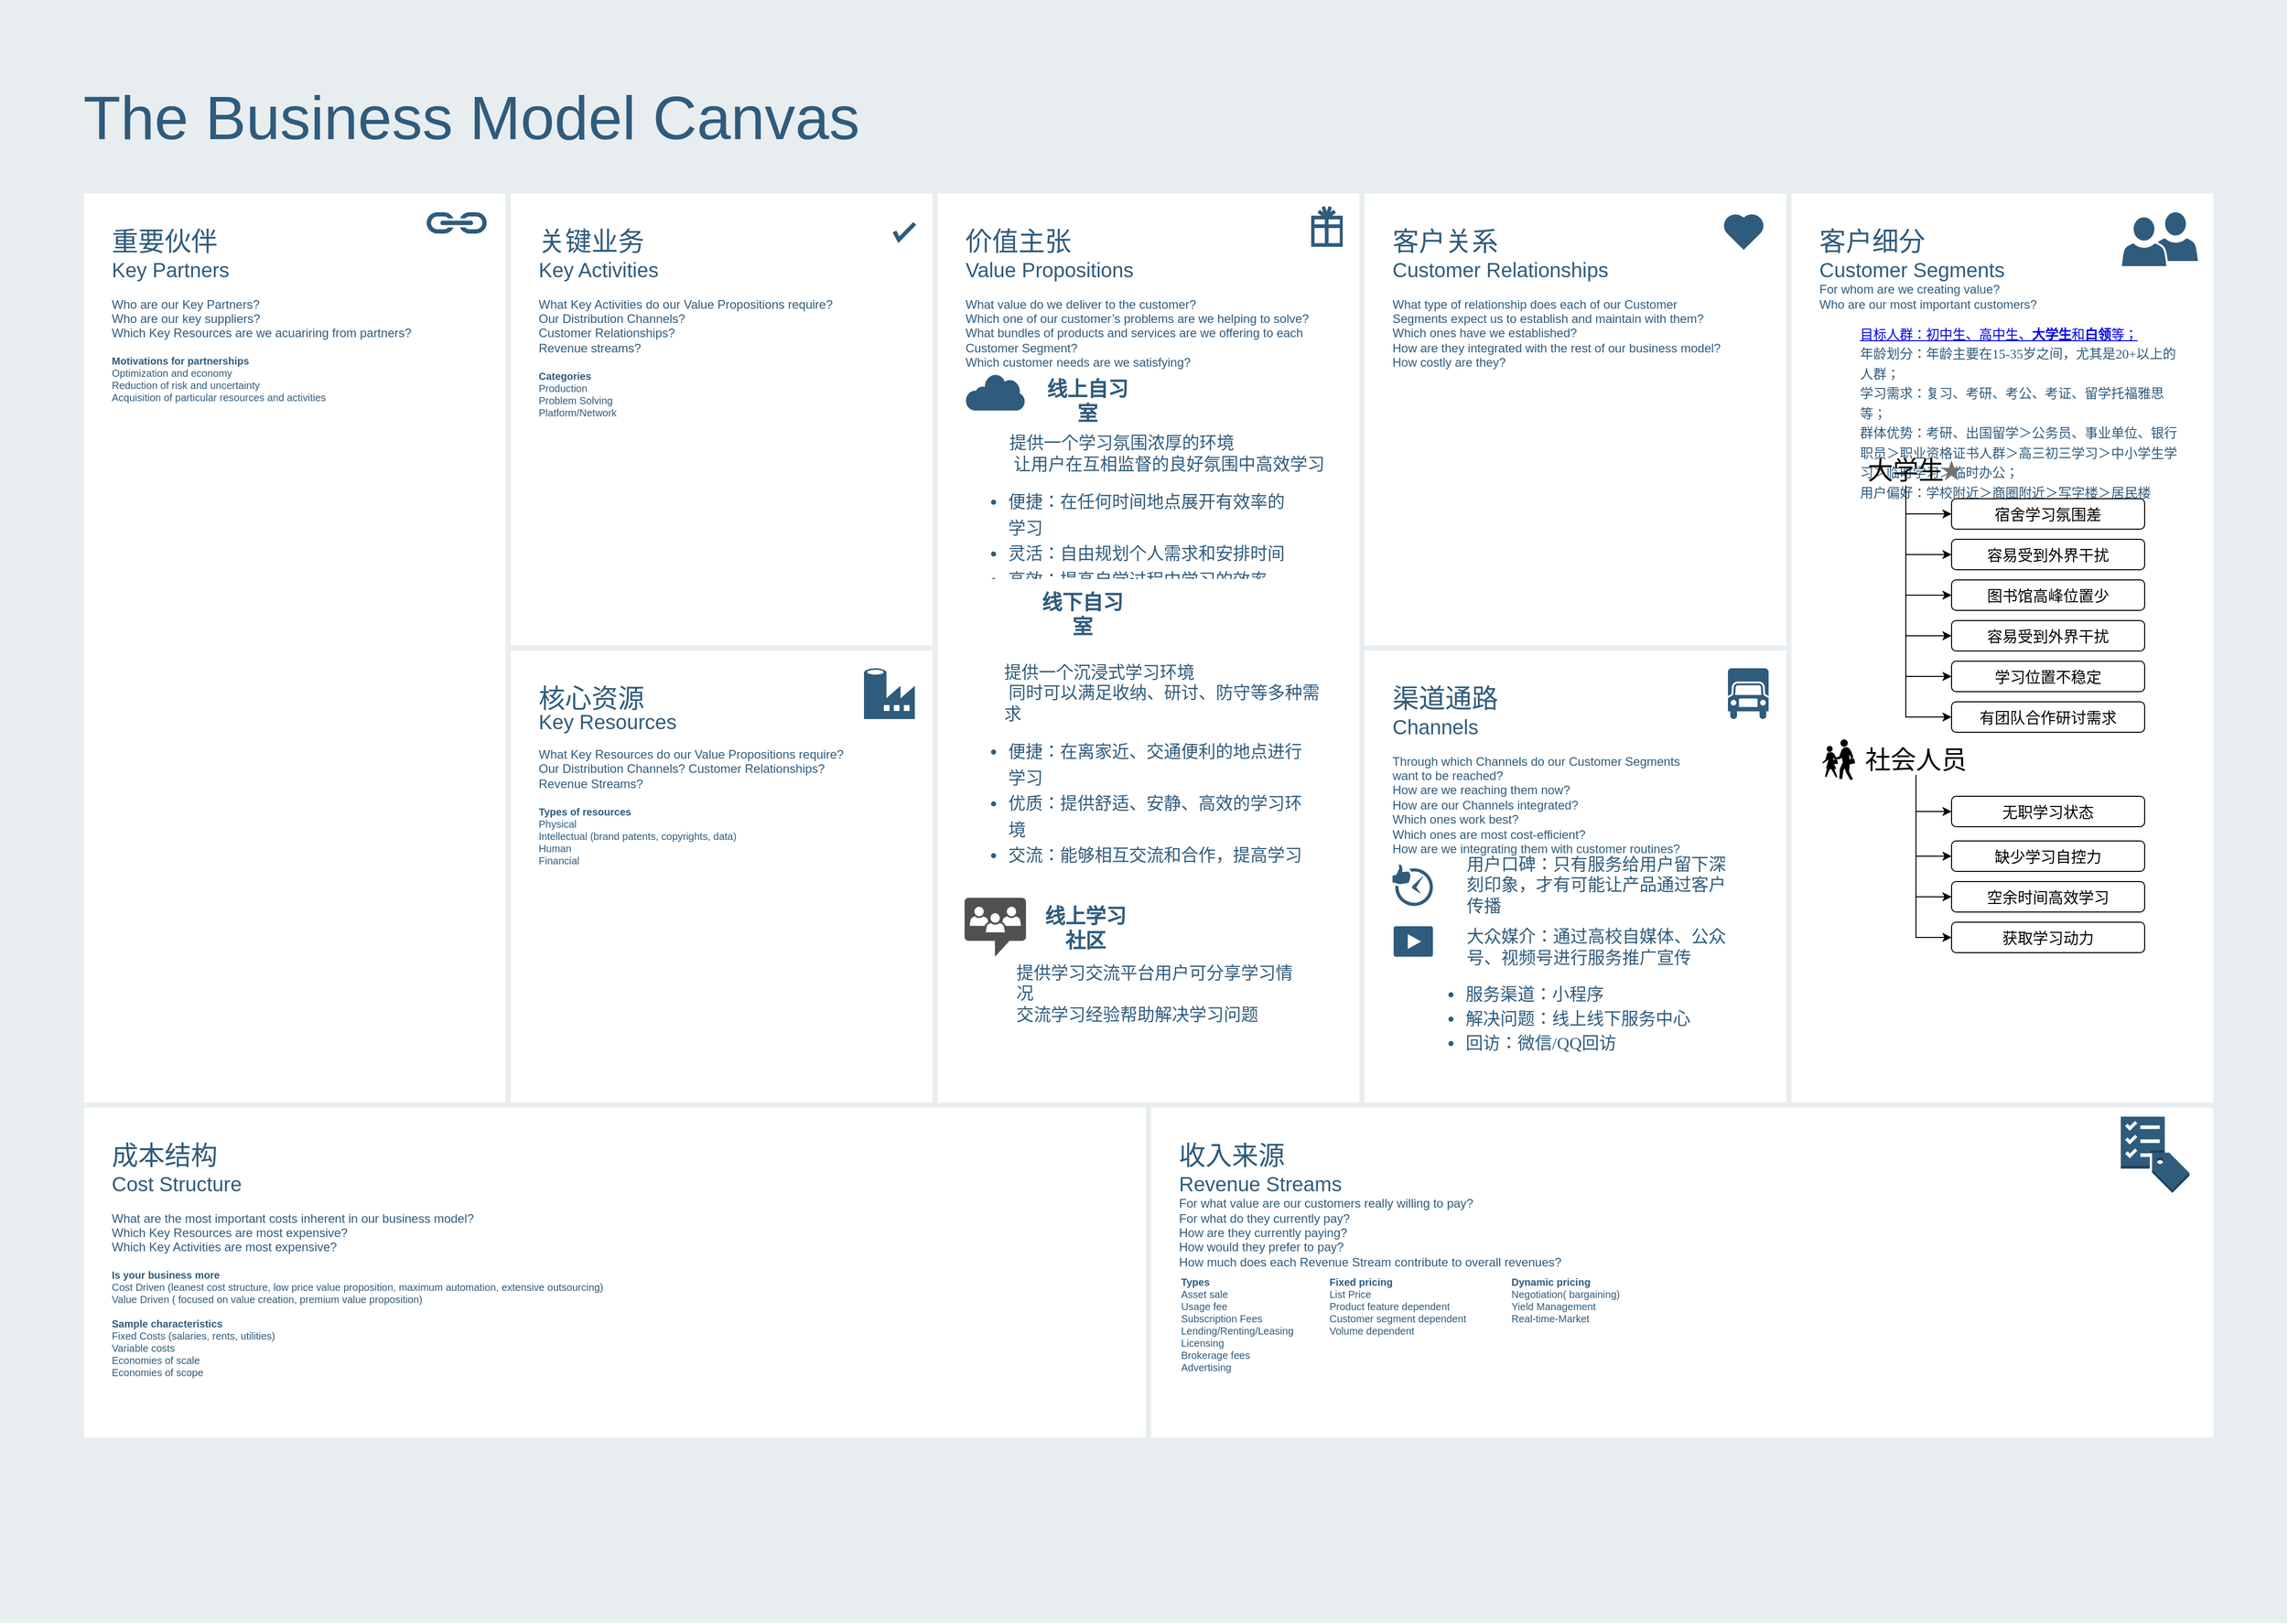 <mxfile version="20.8.5" type="github">
  <diagram id="07fea595-8f29-1299-0266-81d95cde20df" name="Page-1">
    <mxGraphModel dx="3864" dy="968" grid="1" gridSize="10" guides="1" tooltips="1" connect="1" arrows="1" fold="1" page="1" pageScale="1" pageWidth="1169" pageHeight="827" background="none" math="0" shadow="0">
      <root>
        <mxCell id="0" />
        <mxCell id="1" parent="0" />
        <mxCell id="698" value="" style="rounded=0;whiteSpace=wrap;html=1;shadow=0;labelBackgroundColor=none;strokeColor=none;strokeWidth=3;fillColor=#e8edf0;fontSize=60;fontColor=#2F5B7C;align=left;" parent="1" vertex="1">
          <mxGeometry x="-2290" y="32" width="2250" height="1598" as="geometry" />
        </mxCell>
        <mxCell id="699" value="&lt;div style=&quot;font-size: 26px&quot;&gt;&lt;font style=&quot;font-size: 26px&quot;&gt;客户关系&lt;/font&gt;&lt;/div&gt;&lt;div style=&quot;&quot;&gt;&lt;font style=&quot;font-size: 20px;&quot;&gt;Customer Relationships&lt;/font&gt;&lt;/div&gt;&lt;div&gt;&lt;br&gt;&lt;/div&gt;&lt;div&gt;What type of relationship does each of our Customer&lt;/div&gt;&lt;div&gt;Segments expect us to establish and maintain with them?&lt;/div&gt;&lt;div&gt;Which ones have we established?&lt;/div&gt;&lt;div&gt;How are they integrated with the rest of our business model?&lt;/div&gt;&lt;div&gt;How costly are they?&lt;/div&gt;&lt;div&gt;&lt;br&gt;&lt;/div&gt;" style="rounded=0;whiteSpace=wrap;html=1;shadow=0;labelBackgroundColor=none;strokeColor=#e8edf0;strokeWidth=5;fillColor=#ffffff;fontSize=12;fontColor=#2F5B7C;align=left;verticalAlign=top;spacing=30;" parent="1" vertex="1">
          <mxGeometry x="-950" y="220" width="420" height="450" as="geometry" />
        </mxCell>
        <mxCell id="700" value="&lt;font&gt;&lt;font style=&quot;&quot;&gt;&lt;span style=&quot;font-size: 26px;&quot;&gt;重要伙伴&lt;/span&gt;&lt;br&gt;&lt;font style=&quot;font-size: 20px;&quot;&gt;Key Partners&lt;/font&gt;&lt;/font&gt;&lt;br&gt;&lt;/font&gt;&lt;font style=&quot;font-size: 12px&quot;&gt;&lt;br style=&quot;font-size: 12px&quot;&gt;&lt;font style=&quot;font-size: 12px&quot;&gt;Who are our Key Partners?&lt;br style=&quot;font-size: 12px&quot;&gt;Who are our key suppliers?&lt;br style=&quot;font-size: 12px&quot;&gt;Which Key Resources are we acuariring from partners?&lt;br style=&quot;font-size: 12px&quot;&gt;&lt;/font&gt;&lt;br style=&quot;font-size: 12px&quot;&gt;&lt;/font&gt;&lt;div style=&quot;font-size: 10px&quot;&gt;&lt;font style=&quot;font-size: 10px&quot;&gt;&lt;b&gt;Motivations for partnerships&lt;/b&gt;&lt;/font&gt;&lt;/div&gt;&lt;div style=&quot;font-size: 10px&quot;&gt;&lt;font style=&quot;font-size: 10px&quot;&gt;Optimization and economy&lt;/font&gt;&lt;/div&gt;&lt;div style=&quot;font-size: 10px&quot;&gt;&lt;font style=&quot;font-size: 10px&quot;&gt;Reduction of risk and uncertainty&lt;/font&gt;&lt;/div&gt;&lt;div style=&quot;font-size: 10px&quot;&gt;&lt;font style=&quot;font-size: 10px&quot;&gt;Acquisition of particular resources and activities&lt;/font&gt;&lt;/div&gt;&lt;div style=&quot;font-size: 12px&quot;&gt;&lt;br style=&quot;font-size: 12px&quot;&gt;&lt;/div&gt;" style="rounded=0;whiteSpace=wrap;html=1;shadow=0;labelBackgroundColor=none;strokeColor=#e8edf0;strokeWidth=5;fillColor=#ffffff;fontSize=12;fontColor=#2F5B7C;align=left;verticalAlign=top;spacing=30;" parent="1" vertex="1">
          <mxGeometry x="-2210" y="220" width="420" height="900" as="geometry" />
        </mxCell>
        <mxCell id="701" value="&lt;font&gt;&lt;font style=&quot;&quot;&gt;&lt;span style=&quot;font-size: 26px;&quot;&gt;关键业务&lt;/span&gt;&lt;br&gt;&lt;font style=&quot;font-size: 20px;&quot;&gt;Key Activities&lt;/font&gt;&lt;/font&gt;&lt;br style=&quot;font-size: 12px&quot;&gt;&lt;/font&gt;&lt;font&gt;&lt;br style=&quot;font-size: 12px&quot;&gt;&lt;div&gt;What Key Activities do our Value Propositions require?&lt;/div&gt;&lt;div&gt;Our Distribution Channels?&lt;/div&gt;&lt;div&gt;Customer Relationships?&lt;/div&gt;&lt;div&gt;Revenue streams?&lt;/div&gt;&lt;div&gt;&lt;br&gt;&lt;/div&gt;&lt;/font&gt;&lt;div style=&quot;font-size: 10px&quot;&gt;&lt;div&gt;&lt;b&gt;Categories&lt;/b&gt;&lt;/div&gt;&lt;div&gt;Production&lt;/div&gt;&lt;div&gt;Problem Solving&lt;/div&gt;&lt;div&gt;Platform/Network&lt;/div&gt;&lt;/div&gt;&lt;div&gt;&lt;br&gt;&lt;/div&gt;" style="rounded=0;whiteSpace=wrap;html=1;shadow=0;labelBackgroundColor=none;strokeColor=#e8edf0;strokeWidth=5;fillColor=#ffffff;fontSize=12;fontColor=#2F5B7C;align=left;verticalAlign=top;spacing=30;" parent="1" vertex="1">
          <mxGeometry x="-1790" y="220" width="420" height="450" as="geometry" />
        </mxCell>
        <mxCell id="702" value="&lt;div&gt;&lt;font style=&quot;font-size: 26px&quot;&gt;核心资源&lt;/font&gt;&lt;/div&gt;&lt;div style=&quot;line-height: 120%;&quot;&gt;&lt;font style=&quot;font-size: 20px;&quot;&gt;Key Resources&lt;/font&gt;&lt;/div&gt;&lt;div&gt;&lt;br&gt;&lt;/div&gt;&lt;div&gt;What Key Resources do our Value Propositions require?&lt;/div&gt;&lt;div&gt;Our Distribution Channels? Customer Relationships?&lt;/div&gt;&lt;div&gt;Revenue Streams?&lt;/div&gt;&lt;div&gt;&lt;br&gt;&lt;/div&gt;&lt;div style=&quot;font-size: 10px&quot;&gt;&lt;font style=&quot;font-size: 10px&quot;&gt;&lt;b&gt;Types of resources&lt;/b&gt;&lt;/font&gt;&lt;/div&gt;&lt;div style=&quot;font-size: 10px&quot;&gt;&lt;font style=&quot;font-size: 10px&quot;&gt;Physical&lt;/font&gt;&lt;/div&gt;&lt;div style=&quot;font-size: 10px&quot;&gt;&lt;font style=&quot;font-size: 10px&quot;&gt;Intellectual (brand patents, copyrights, data)&lt;/font&gt;&lt;/div&gt;&lt;div style=&quot;font-size: 10px&quot;&gt;&lt;font style=&quot;font-size: 10px&quot;&gt;Human&lt;/font&gt;&lt;/div&gt;&lt;div style=&quot;font-size: 10px&quot;&gt;&lt;font style=&quot;font-size: 10px&quot;&gt;Financial&lt;/font&gt;&lt;/div&gt;" style="rounded=0;whiteSpace=wrap;html=1;shadow=0;labelBackgroundColor=none;strokeColor=#e8edf0;strokeWidth=5;fillColor=#ffffff;fontSize=12;fontColor=#2F5B7C;align=left;verticalAlign=top;spacing=30;" parent="1" vertex="1">
          <mxGeometry x="-1790" y="670" width="420" height="450" as="geometry" />
        </mxCell>
        <mxCell id="703" value="&lt;div style=&quot;font-size: 26px&quot;&gt;&lt;font style=&quot;font-size: 26px&quot;&gt;价值主张&lt;/font&gt;&lt;/div&gt;&lt;div style=&quot;&quot;&gt;&lt;font style=&quot;font-size: 20px;&quot;&gt;Value Propositions&lt;/font&gt;&lt;/div&gt;&lt;div&gt;&lt;br&gt;&lt;/div&gt;&lt;div&gt;What value do we deliver to the customer?&lt;/div&gt;&lt;div&gt;Which one of our customer’s problems are we helping to solve?&lt;/div&gt;&lt;div&gt;What bundles of products and services are we offering to each Customer Segment?&lt;/div&gt;&lt;div&gt;Which customer needs are we satisfying?&lt;/div&gt;&lt;div&gt;&lt;br&gt;&lt;/div&gt;&lt;div style=&quot;font-size: 10px&quot;&gt;&lt;br&gt;&lt;/div&gt;" style="rounded=0;whiteSpace=wrap;html=1;shadow=0;labelBackgroundColor=none;strokeColor=#e8edf0;strokeWidth=5;fillColor=#ffffff;fontSize=12;fontColor=#2F5B7C;align=left;verticalAlign=top;spacing=30;" parent="1" vertex="1">
          <mxGeometry x="-1370" y="220" width="420" height="900" as="geometry" />
        </mxCell>
        <mxCell id="704" value="&lt;div&gt;&lt;font style=&quot;font-size: 26px;&quot;&gt;客户细分&lt;/font&gt;&lt;/div&gt;&lt;div&gt;&lt;font style=&quot;font-size: 20px;&quot;&gt;Customer Segments&lt;/font&gt;&lt;/div&gt;&lt;div&gt;For whom are we creating value?&lt;/div&gt;&lt;div&gt;Who are our most important customers?&lt;/div&gt;&lt;div&gt;&lt;p style=&quot;font-size: 13px; line-height: 140%;&quot; class=&quot;MsoNormal&quot;&gt;&lt;/p&gt;&lt;/div&gt;&lt;blockquote style=&quot;margin: 0px 0px 0px 40px; border: none; padding: 0px; font-size: 13px; line-height: 150%;&quot;&gt;&lt;div style=&quot;line-height: 150%;&quot;&gt;&lt;div style=&quot;line-height: 150%;&quot;&gt;&lt;a style=&quot;font-family: 得意黑;&quot; name=&quot;_Hlk124935824&quot;&gt;目标人群：初中生、高中生、&lt;b&gt;大学生&lt;/b&gt;和&lt;b&gt;白领&lt;/b&gt;等；&lt;/a&gt;&lt;/div&gt;&lt;/div&gt;&lt;div style=&quot;line-height: 150%;&quot;&gt;&lt;font style=&quot;font-size: 13px;&quot; face=&quot;得意黑&quot;&gt;&lt;div style=&quot;line-height: 150%;&quot;&gt;&lt;span style=&quot;background: white;&quot;&gt;年龄划分：年龄主要在&lt;/span&gt;&lt;span style=&quot;background: white;&quot; lang=&quot;EN-US&quot;&gt;15-35&lt;/span&gt;&lt;span style=&quot;background: white;&quot;&gt;岁之间，尤其是&lt;/span&gt;&lt;span style=&quot;background: white;&quot; lang=&quot;EN-US&quot;&gt;20+&lt;/span&gt;&lt;span style=&quot;background: white;&quot;&gt;以上的人群；&lt;/span&gt;&lt;/div&gt;&lt;/font&gt;&lt;/div&gt;&lt;div style=&quot;line-height: 150%;&quot;&gt;&lt;font style=&quot;font-size: 13px;&quot; face=&quot;得意黑&quot;&gt;&lt;span style=&quot;background: white;&quot;&gt;&lt;div style=&quot;line-height: 150%;&quot;&gt;学习需求：复习、考研、考公、考证、留学托福雅思等；&lt;/div&gt;&lt;/span&gt;&lt;/font&gt;&lt;/div&gt;&lt;div style=&quot;line-height: 150%;&quot;&gt;&lt;font style=&quot;font-size: 13px;&quot; face=&quot;得意黑&quot;&gt;&lt;span style=&quot;background: white;&quot;&gt;&lt;div style=&quot;line-height: 150%;&quot;&gt;群体优势：考研、出国留学＞公务员、事业单位、银行职员＞职业资格证书人群＞高三初三学习＞中小学生学习＞临时学习＞临时办公；&lt;/div&gt;&lt;/span&gt;&lt;/font&gt;&lt;/div&gt;&lt;div style=&quot;line-height: 150%;&quot;&gt;&lt;font style=&quot;font-size: 13px;&quot; face=&quot;得意黑&quot;&gt;&lt;span style=&quot;background: white;&quot;&gt;&lt;div style=&quot;line-height: 150%;&quot;&gt;用户偏好：学校附近＞商圈附近＞写字楼＞居民楼&lt;/div&gt;&lt;/span&gt;&lt;/font&gt;&lt;/div&gt;&lt;/blockquote&gt;&lt;div&gt;&lt;span lang=&quot;EN-US&quot;&gt;&lt;/span&gt;&lt;p&gt;&lt;/p&gt;&lt;/div&gt;" style="rounded=0;whiteSpace=wrap;html=1;shadow=0;labelBackgroundColor=none;strokeColor=#e8edf0;strokeWidth=5;fillColor=#ffffff;fontSize=12;fontColor=#2F5B7C;align=left;verticalAlign=top;spacing=30;" parent="1" vertex="1">
          <mxGeometry x="-530" y="220" width="420" height="900" as="geometry" />
        </mxCell>
        <mxCell id="705" value="&lt;div&gt;&lt;font style=&quot;font-size: 26px&quot;&gt;渠道通路&lt;/font&gt;&lt;/div&gt;&lt;div&gt;&lt;font style=&quot;font-size: 20px;&quot;&gt;Channels&lt;/font&gt;&lt;/div&gt;&lt;div&gt;&lt;br&gt;&lt;/div&gt;&lt;div&gt;Through which Channels do our Customer Segments&lt;/div&gt;&lt;div&gt;want to be reached?&lt;/div&gt;&lt;div&gt;How are we reaching them now?&lt;/div&gt;&lt;div&gt;How are our Channels integrated?&lt;/div&gt;&lt;div&gt;Which ones work best?&lt;/div&gt;&lt;div&gt;Which ones are most cost-efficient?&lt;/div&gt;&lt;div&gt;How are we integrating them with customer routines?&lt;/div&gt;&lt;div&gt;&lt;br&gt;&lt;/div&gt;&lt;div style=&quot;font-size: 10px&quot;&gt;&lt;br&gt;&lt;/div&gt;&lt;div style=&quot;font-size: 10px&quot;&gt;&lt;br&gt;&lt;/div&gt;" style="rounded=0;whiteSpace=wrap;html=1;shadow=0;labelBackgroundColor=none;strokeColor=#e8edf0;strokeWidth=5;fillColor=#ffffff;fontSize=12;fontColor=#2F5B7C;align=left;verticalAlign=top;spacing=30;" parent="1" vertex="1">
          <mxGeometry x="-950" y="670" width="420" height="450" as="geometry" />
        </mxCell>
        <mxCell id="706" value="&lt;div style=&quot;font-size: 26px&quot;&gt;&lt;font style=&quot;font-size: 26px&quot;&gt;成本结构&lt;/font&gt;&lt;/div&gt;&lt;div style=&quot;&quot;&gt;&lt;font style=&quot;font-size: 20px;&quot;&gt;Cost Structure&lt;/font&gt;&lt;/div&gt;&lt;div&gt;&lt;br&gt;&lt;/div&gt;&lt;div&gt;What are the most important costs inherent in our business model?&lt;/div&gt;&lt;div&gt;Which Key Resources are most expensive?&lt;/div&gt;&lt;div&gt;Which Key Activities are most expensive?&lt;/div&gt;&lt;div&gt;&lt;br&gt;&lt;/div&gt;&lt;div style=&quot;font-size: 10px&quot;&gt;&lt;font style=&quot;font-size: 10px&quot;&gt;&lt;b&gt;Is your business more&lt;/b&gt;&lt;/font&gt;&lt;/div&gt;&lt;div style=&quot;font-size: 10px&quot;&gt;&lt;font style=&quot;font-size: 10px&quot;&gt;Cost Driven (leanest cost structure, low price value proposition, maximum automation, extensive outsourcing)&lt;/font&gt;&lt;/div&gt;&lt;div style=&quot;font-size: 10px&quot;&gt;&lt;font style=&quot;font-size: 10px&quot;&gt;Value Driven ( focused on value creation, premium value proposition)&lt;/font&gt;&lt;/div&gt;&lt;div style=&quot;font-size: 10px&quot;&gt;&lt;font style=&quot;font-size: 10px&quot;&gt;&lt;br&gt;&lt;/font&gt;&lt;/div&gt;&lt;div style=&quot;font-size: 10px&quot;&gt;&lt;font style=&quot;font-size: 10px&quot;&gt;&lt;b&gt;Sample characteristics&lt;/b&gt;&lt;/font&gt;&lt;/div&gt;&lt;div style=&quot;font-size: 10px&quot;&gt;&lt;font style=&quot;font-size: 10px&quot;&gt;Fixed Costs (salaries, rents, utilities)&lt;/font&gt;&lt;/div&gt;&lt;div style=&quot;font-size: 10px&quot;&gt;&lt;font style=&quot;font-size: 10px&quot;&gt;Variable costs&lt;/font&gt;&lt;/div&gt;&lt;div style=&quot;font-size: 10px&quot;&gt;&lt;font style=&quot;font-size: 10px&quot;&gt;Economies of scale&lt;/font&gt;&lt;/div&gt;&lt;div style=&quot;font-size: 10px&quot;&gt;&lt;font style=&quot;font-size: 10px&quot;&gt;Economies of scope&lt;/font&gt;&lt;/div&gt;" style="rounded=0;whiteSpace=wrap;html=1;shadow=0;labelBackgroundColor=none;strokeColor=#e8edf0;strokeWidth=5;fillColor=#ffffff;fontSize=12;fontColor=#2F5B7C;align=left;verticalAlign=top;spacing=30;" parent="1" vertex="1">
          <mxGeometry x="-2210" y="1120" width="1050" height="330" as="geometry" />
        </mxCell>
        <mxCell id="707" value="&lt;div style=&quot;font-size: 26px&quot;&gt;&lt;font style=&quot;font-size: 26px&quot;&gt;收入来源&lt;/font&gt;&lt;/div&gt;&lt;div style=&quot;&quot;&gt;&lt;font style=&quot;font-size: 20px;&quot;&gt;Revenue Streams&lt;/font&gt;&lt;/div&gt;&lt;div&gt;For what value are our customers really willing to pay?&lt;/div&gt;&lt;div&gt;For what do they currently pay?&lt;/div&gt;&lt;div&gt;How are they currently paying?&lt;/div&gt;&lt;div&gt;How would they prefer to pay?&lt;/div&gt;&lt;div&gt;How much does each Revenue Stream contribute to overall revenues?&lt;/div&gt;" style="rounded=0;whiteSpace=wrap;html=1;shadow=0;labelBackgroundColor=none;strokeColor=#e8edf0;strokeWidth=5;fillColor=#ffffff;fontSize=12;fontColor=#2F5B7C;align=left;verticalAlign=top;spacing=30;" parent="1" vertex="1">
          <mxGeometry x="-1160" y="1120" width="1050" height="330" as="geometry" />
        </mxCell>
        <mxCell id="708" value="The Business Model Canvas&lt;br&gt;" style="text;html=1;resizable=0;points=[];autosize=1;align=left;verticalAlign=top;spacingTop=-4;fontSize=60;fontColor=#2F5B7C;" parent="1" vertex="1">
          <mxGeometry x="-2210" y="110" width="780" height="70" as="geometry" />
        </mxCell>
        <mxCell id="709" value="" style="html=1;verticalLabelPosition=bottom;labelBackgroundColor=#ffffff;verticalAlign=top;shadow=0;dashed=0;strokeWidth=4;shape=mxgraph.ios7.misc.check;strokeColor=#2F5B7C;fillColor=#ffffff;gradientColor=none;fontSize=12;fontColor=#2F5B7C;align=left;" parent="1" vertex="1">
          <mxGeometry x="-1410" y="252" width="20" height="16" as="geometry" />
        </mxCell>
        <mxCell id="710" value="" style="shape=mxgraph.signs.travel.present;html=1;fillColor=#2F5B7C;strokeColor=none;verticalLabelPosition=bottom;verticalAlign=top;align=center;shadow=0;labelBackgroundColor=none;fontSize=12;fontColor=#2F5B7C;" parent="1" vertex="1">
          <mxGeometry x="-1000" y="235" width="31" height="40" as="geometry" />
        </mxCell>
        <mxCell id="711" value="" style="html=1;verticalLabelPosition=bottom;labelBackgroundColor=#ffffff;verticalAlign=top;strokeWidth=3;strokeColor=none;fillColor=#2F5B7C;shadow=0;dashed=0;shape=mxgraph.ios7.icons.heart;fontSize=12;fontColor=#2F5B7C;align=left;" parent="1" vertex="1">
          <mxGeometry x="-595.0" y="242" width="41" height="36" as="geometry" />
        </mxCell>
        <mxCell id="712" value="&lt;div style=&quot;font-size: 10px&quot;&gt;&lt;b&gt;Dynamic pricing&lt;/b&gt;&lt;/div&gt;&lt;div style=&quot;font-size: 10px&quot;&gt;Negotiation( bargaining)&lt;/div&gt;&lt;div style=&quot;font-size: 10px&quot;&gt;Yield Management&lt;/div&gt;&lt;div style=&quot;font-size: 10px&quot;&gt;Real-time-Market&lt;/div&gt;" style="text;html=1;resizable=0;points=[];autosize=1;align=left;verticalAlign=top;spacingTop=-4;fontSize=10;fontColor=#2F5B7C;" parent="1" vertex="1">
          <mxGeometry x="-805.5" y="1286" width="120" height="50" as="geometry" />
        </mxCell>
        <mxCell id="713" value="&lt;div style=&quot;font-size: 10px&quot;&gt;&lt;b&gt;Fixed pricing&lt;/b&gt;&lt;/div&gt;&lt;div style=&quot;font-size: 10px&quot;&gt;List Price&lt;/div&gt;&lt;div style=&quot;font-size: 10px&quot;&gt;Product feature dependent&lt;/div&gt;&lt;div style=&quot;font-size: 10px&quot;&gt;Customer segment dependent&lt;/div&gt;&lt;div style=&quot;font-size: 10px&quot;&gt;Volume dependent&lt;/div&gt;" style="text;html=1;resizable=0;points=[];autosize=1;align=left;verticalAlign=top;spacingTop=-4;fontSize=10;fontColor=#2F5B7C;" parent="1" vertex="1">
          <mxGeometry x="-984.5" y="1286" width="150" height="60" as="geometry" />
        </mxCell>
        <mxCell id="714" value="&lt;div style=&quot;font-size: 10px&quot;&gt;&lt;b&gt;Types&lt;/b&gt;&lt;/div&gt;&lt;div style=&quot;font-size: 10px&quot;&gt;Asset sale&lt;/div&gt;&lt;div style=&quot;font-size: 10px&quot;&gt;Usage fee&lt;/div&gt;&lt;div style=&quot;font-size: 10px&quot;&gt;Subscription Fees&lt;/div&gt;&lt;div style=&quot;font-size: 10px&quot;&gt;Lending/Renting/Leasing&lt;/div&gt;&lt;div style=&quot;font-size: 10px&quot;&gt;Licensing&lt;/div&gt;&lt;div style=&quot;font-size: 10px&quot;&gt;Brokerage fees&lt;/div&gt;&lt;div style=&quot;font-size: 10px&quot;&gt;Advertising&lt;/div&gt;" style="text;html=1;resizable=0;points=[];autosize=1;align=left;verticalAlign=top;spacingTop=-4;fontSize=10;fontColor=#2F5B7C;" parent="1" vertex="1">
          <mxGeometry x="-1130" y="1286" width="130" height="100" as="geometry" />
        </mxCell>
        <mxCell id="715" value="" style="shadow=0;dashed=0;html=1;strokeColor=none;labelPosition=center;verticalLabelPosition=bottom;verticalAlign=top;shape=mxgraph.mscae.cloud.data_factory;fillColor=#2F5B7C;labelBackgroundColor=none;fontSize=10;fontColor=#2F5B7C;align=left;" parent="1" vertex="1">
          <mxGeometry x="-1440" y="690" width="50" height="50" as="geometry" />
        </mxCell>
        <mxCell id="716" value="" style="shape=mxgraph.signs.transportation.truck_6;html=1;fillColor=#2F5B7C;strokeColor=none;verticalLabelPosition=bottom;verticalAlign=top;align=center;shadow=0;labelBackgroundColor=none;fontSize=10;fontColor=#2F5B7C;aspect=fixed;" parent="1" vertex="1">
          <mxGeometry x="-590" y="690" width="40" height="50" as="geometry" />
        </mxCell>
        <mxCell id="717" value="" style="shape=image;html=1;verticalAlign=top;verticalLabelPosition=bottom;labelBackgroundColor=#ffffff;imageAspect=0;aspect=fixed;image=https://cdn4.iconfinder.com/data/icons/evil-icons-user-interface/64/price-128.png;shadow=0;strokeColor=#e8edf0;strokeWidth=3;fillColor=#2F5B7C;gradientColor=none;fontSize=10;fontColor=#2F5B7C;align=left;" parent="1" vertex="1">
          <mxGeometry x="-1226" y="1140" width="58" height="58" as="geometry" />
        </mxCell>
        <mxCell id="718" value="" style="dashed=0;html=1;shape=mxgraph.aws3.checklist_cost;fillColor=#2F5B7C;gradientColor=none;shadow=0;labelBackgroundColor=none;strokeColor=none;strokeWidth=3;fontSize=10;fontColor=#2F5B7C;align=left;" parent="1" vertex="1">
          <mxGeometry x="-203.5" y="1131.5" width="67.5" height="75" as="geometry" />
        </mxCell>
        <mxCell id="719" value="" style="shadow=0;dashed=0;html=1;strokeColor=none;fillColor=#2F5B7C;labelPosition=center;verticalLabelPosition=bottom;verticalAlign=top;outlineConnect=0;shape=mxgraph.office.concepts.link;labelBackgroundColor=none;fontSize=10;fontColor=#000000;align=left;" parent="1" vertex="1">
          <mxGeometry x="-1871" y="241" width="61" height="21" as="geometry" />
        </mxCell>
        <mxCell id="720" value="" style="group" parent="1" vertex="1" connectable="0">
          <mxGeometry x="-203.5" y="245" width="69" height="50" as="geometry" />
        </mxCell>
        <mxCell id="721" value="" style="shadow=0;dashed=0;html=1;strokeColor=#FFFFFF;labelPosition=center;verticalLabelPosition=bottom;verticalAlign=top;outlineConnect=0;shape=mxgraph.office.users.user;fillColor=#2F5B7C;labelBackgroundColor=none;fontSize=10;fontColor=#000000;align=left;strokeWidth=2;" parent="720" vertex="1">
          <mxGeometry x="31" y="-5" width="46" height="50" as="geometry" />
        </mxCell>
        <mxCell id="722" value="" style="shadow=0;dashed=0;html=1;strokeColor=#FFFFFF;labelPosition=center;verticalLabelPosition=bottom;verticalAlign=top;outlineConnect=0;shape=mxgraph.office.users.user;fillColor=#2F5B7C;labelBackgroundColor=none;fontSize=10;fontColor=#000000;align=left;strokeWidth=2;" parent="720" vertex="1">
          <mxGeometry width="46" height="50" as="geometry" />
        </mxCell>
        <mxCell id="cZTzQ1dlgNuw5taSdZ2e-723" value="" style="shape=image;html=1;verticalAlign=top;verticalLabelPosition=bottom;labelBackgroundColor=#ffffff;imageAspect=0;aspect=fixed;image=https://cdn0.iconfinder.com/data/icons/phosphor-fill-vol-4/256/student-fill-128.png;fontSize=15;" vertex="1" parent="1">
          <mxGeometry x="-500" y="480" width="38" height="38" as="geometry" />
        </mxCell>
        <mxCell id="cZTzQ1dlgNuw5taSdZ2e-744" style="edgeStyle=orthogonalEdgeStyle;rounded=0;orthogonalLoop=1;jettySize=auto;html=1;entryX=0;entryY=0.5;entryDx=0;entryDy=0;fontSize=15;fontColor=#000000;exitX=0.5;exitY=1;exitDx=0;exitDy=0;" edge="1" parent="1" source="cZTzQ1dlgNuw5taSdZ2e-724" target="cZTzQ1dlgNuw5taSdZ2e-738">
          <mxGeometry relative="1" as="geometry">
            <mxPoint x="-404.97" y="514" as="sourcePoint" />
          </mxGeometry>
        </mxCell>
        <mxCell id="cZTzQ1dlgNuw5taSdZ2e-761" style="edgeStyle=orthogonalEdgeStyle;rounded=0;orthogonalLoop=1;jettySize=auto;html=1;entryX=0;entryY=0.5;entryDx=0;entryDy=0;fontFamily=得意黑;fontSize=26;fontColor=#2F5B7C;" edge="1" parent="1" source="cZTzQ1dlgNuw5taSdZ2e-724" target="cZTzQ1dlgNuw5taSdZ2e-732">
          <mxGeometry relative="1" as="geometry" />
        </mxCell>
        <mxCell id="cZTzQ1dlgNuw5taSdZ2e-762" style="edgeStyle=orthogonalEdgeStyle;rounded=0;orthogonalLoop=1;jettySize=auto;html=1;entryX=0;entryY=0.5;entryDx=0;entryDy=0;fontFamily=得意黑;fontSize=26;fontColor=#2F5B7C;" edge="1" parent="1" source="cZTzQ1dlgNuw5taSdZ2e-724" target="cZTzQ1dlgNuw5taSdZ2e-733">
          <mxGeometry relative="1" as="geometry" />
        </mxCell>
        <mxCell id="cZTzQ1dlgNuw5taSdZ2e-763" style="edgeStyle=orthogonalEdgeStyle;rounded=0;orthogonalLoop=1;jettySize=auto;html=1;entryX=0;entryY=0.5;entryDx=0;entryDy=0;fontFamily=得意黑;fontSize=26;fontColor=#2F5B7C;" edge="1" parent="1" source="cZTzQ1dlgNuw5taSdZ2e-724" target="cZTzQ1dlgNuw5taSdZ2e-735">
          <mxGeometry relative="1" as="geometry" />
        </mxCell>
        <mxCell id="cZTzQ1dlgNuw5taSdZ2e-764" style="edgeStyle=orthogonalEdgeStyle;rounded=0;orthogonalLoop=1;jettySize=auto;html=1;entryX=0;entryY=0.5;entryDx=0;entryDy=0;fontFamily=得意黑;fontSize=26;fontColor=#2F5B7C;" edge="1" parent="1" source="cZTzQ1dlgNuw5taSdZ2e-724" target="cZTzQ1dlgNuw5taSdZ2e-736">
          <mxGeometry relative="1" as="geometry" />
        </mxCell>
        <mxCell id="cZTzQ1dlgNuw5taSdZ2e-765" style="edgeStyle=orthogonalEdgeStyle;rounded=0;orthogonalLoop=1;jettySize=auto;html=1;entryX=0;entryY=0.5;entryDx=0;entryDy=0;fontFamily=得意黑;fontSize=26;fontColor=#2F5B7C;" edge="1" parent="1" source="cZTzQ1dlgNuw5taSdZ2e-724" target="cZTzQ1dlgNuw5taSdZ2e-737">
          <mxGeometry relative="1" as="geometry" />
        </mxCell>
        <mxCell id="cZTzQ1dlgNuw5taSdZ2e-724" value="&lt;font style=&quot;font-size: 25px;&quot;&gt;大学生&lt;/font&gt;" style="text;strokeColor=none;align=center;fillColor=none;html=1;verticalAlign=middle;whiteSpace=wrap;rounded=0;fontFamily=得意黑;fontColor=#000000;fontSize=25;" vertex="1" parent="1">
          <mxGeometry x="-490" y="480" width="150" height="30" as="geometry" />
        </mxCell>
        <mxCell id="cZTzQ1dlgNuw5taSdZ2e-732" value="宿舍学习氛围差" style="rounded=1;whiteSpace=wrap;html=1;fontSize=15;fontColor=#000000;fontFamily=得意黑;" vertex="1" parent="1">
          <mxGeometry x="-370" y="523" width="190" height="30" as="geometry" />
        </mxCell>
        <mxCell id="cZTzQ1dlgNuw5taSdZ2e-733" value="容易受到外界干扰" style="rounded=1;whiteSpace=wrap;html=1;fontSize=15;fontColor=#000000;fontFamily=得意黑;" vertex="1" parent="1">
          <mxGeometry x="-370" y="563" width="190" height="30" as="geometry" />
        </mxCell>
        <mxCell id="cZTzQ1dlgNuw5taSdZ2e-735" value="图书馆高峰位置少" style="rounded=1;whiteSpace=wrap;html=1;fontSize=15;fontColor=#000000;fontFamily=得意黑;" vertex="1" parent="1">
          <mxGeometry x="-370" y="603" width="190" height="30" as="geometry" />
        </mxCell>
        <mxCell id="cZTzQ1dlgNuw5taSdZ2e-736" value="容易受到外界干扰" style="rounded=1;whiteSpace=wrap;html=1;fontSize=15;fontColor=#000000;fontFamily=得意黑;" vertex="1" parent="1">
          <mxGeometry x="-370" y="643" width="190" height="30" as="geometry" />
        </mxCell>
        <mxCell id="cZTzQ1dlgNuw5taSdZ2e-737" value="学习位置不稳定" style="rounded=1;whiteSpace=wrap;html=1;fontSize=15;fontColor=#000000;fontFamily=得意黑;" vertex="1" parent="1">
          <mxGeometry x="-370" y="683" width="190" height="30" as="geometry" />
        </mxCell>
        <mxCell id="cZTzQ1dlgNuw5taSdZ2e-738" value="有团队合作研讨需求" style="rounded=1;whiteSpace=wrap;html=1;fontSize=15;fontColor=#000000;fontFamily=得意黑;" vertex="1" parent="1">
          <mxGeometry x="-370" y="723" width="190" height="30" as="geometry" />
        </mxCell>
        <mxCell id="cZTzQ1dlgNuw5taSdZ2e-745" value="" style="dashed=0;aspect=fixed;verticalLabelPosition=bottom;verticalAlign=top;align=center;shape=mxgraph.gmdl.star;strokeColor=none;fillColor=#737373;shadow=0;sketch=0;fontSize=15;fontColor=#D5E8D4;" vertex="1" parent="1">
          <mxGeometry x="-380" y="485" width="20" height="20" as="geometry" />
        </mxCell>
        <mxCell id="cZTzQ1dlgNuw5taSdZ2e-747" value="" style="shape=mxgraph.signs.people.pedestrian;html=1;pointerEvents=1;fillColor=#000000;strokeColor=none;verticalLabelPosition=bottom;verticalAlign=top;align=center;fontSize=15;fontColor=#D5E8D4;" vertex="1" parent="1">
          <mxGeometry x="-497.16" y="760" width="32.32" height="40" as="geometry" />
        </mxCell>
        <mxCell id="cZTzQ1dlgNuw5taSdZ2e-757" style="edgeStyle=orthogonalEdgeStyle;rounded=0;orthogonalLoop=1;jettySize=auto;html=1;entryX=0;entryY=0.5;entryDx=0;entryDy=0;fontFamily=得意黑;fontSize=26;fontColor=#D5E8D4;" edge="1" parent="1" source="cZTzQ1dlgNuw5taSdZ2e-750" target="cZTzQ1dlgNuw5taSdZ2e-751">
          <mxGeometry relative="1" as="geometry" />
        </mxCell>
        <mxCell id="cZTzQ1dlgNuw5taSdZ2e-758" style="edgeStyle=orthogonalEdgeStyle;rounded=0;orthogonalLoop=1;jettySize=auto;html=1;entryX=0;entryY=0.5;entryDx=0;entryDy=0;fontFamily=得意黑;fontSize=26;fontColor=#D5E8D4;" edge="1" parent="1" source="cZTzQ1dlgNuw5taSdZ2e-750" target="cZTzQ1dlgNuw5taSdZ2e-753">
          <mxGeometry relative="1" as="geometry" />
        </mxCell>
        <mxCell id="cZTzQ1dlgNuw5taSdZ2e-759" style="edgeStyle=orthogonalEdgeStyle;rounded=0;orthogonalLoop=1;jettySize=auto;html=1;entryX=0;entryY=0.5;entryDx=0;entryDy=0;fontFamily=得意黑;fontSize=26;fontColor=#D5E8D4;" edge="1" parent="1" source="cZTzQ1dlgNuw5taSdZ2e-750" target="cZTzQ1dlgNuw5taSdZ2e-754">
          <mxGeometry relative="1" as="geometry" />
        </mxCell>
        <mxCell id="cZTzQ1dlgNuw5taSdZ2e-760" style="edgeStyle=orthogonalEdgeStyle;rounded=0;orthogonalLoop=1;jettySize=auto;html=1;entryX=0;entryY=0.5;entryDx=0;entryDy=0;fontFamily=得意黑;fontSize=26;fontColor=#D5E8D4;" edge="1" parent="1" source="cZTzQ1dlgNuw5taSdZ2e-750" target="cZTzQ1dlgNuw5taSdZ2e-756">
          <mxGeometry relative="1" as="geometry" />
        </mxCell>
        <mxCell id="cZTzQ1dlgNuw5taSdZ2e-750" value="&lt;font style=&quot;font-size: 25px;&quot;&gt;社会人员&lt;/font&gt;" style="text;strokeColor=none;align=center;fillColor=none;html=1;verticalAlign=middle;whiteSpace=wrap;rounded=0;fontFamily=得意黑;fontColor=#000000;fontSize=25;" vertex="1" parent="1">
          <mxGeometry x="-480" y="765" width="150" height="30" as="geometry" />
        </mxCell>
        <mxCell id="cZTzQ1dlgNuw5taSdZ2e-751" value="无职学习状态" style="rounded=1;whiteSpace=wrap;html=1;fontSize=15;fontColor=#000000;fontFamily=得意黑;" vertex="1" parent="1">
          <mxGeometry x="-370" y="816" width="190" height="30" as="geometry" />
        </mxCell>
        <mxCell id="cZTzQ1dlgNuw5taSdZ2e-753" value="缺少学习自控力" style="rounded=1;whiteSpace=wrap;html=1;fontSize=15;fontColor=#000000;fontFamily=得意黑;" vertex="1" parent="1">
          <mxGeometry x="-370" y="860" width="190" height="30" as="geometry" />
        </mxCell>
        <mxCell id="cZTzQ1dlgNuw5taSdZ2e-754" value="空余时间高效学习" style="rounded=1;whiteSpace=wrap;html=1;fontSize=15;fontColor=#000000;fontFamily=得意黑;" vertex="1" parent="1">
          <mxGeometry x="-370" y="900" width="190" height="30" as="geometry" />
        </mxCell>
        <mxCell id="cZTzQ1dlgNuw5taSdZ2e-756" value="获取学习动力" style="rounded=1;whiteSpace=wrap;html=1;fontSize=15;fontColor=#000000;fontFamily=得意黑;" vertex="1" parent="1">
          <mxGeometry x="-370" y="940" width="190" height="30" as="geometry" />
        </mxCell>
        <mxCell id="cZTzQ1dlgNuw5taSdZ2e-767" value="&lt;font style=&quot;font-size: 20px;&quot;&gt;&lt;b style=&quot;font-size: 20px;&quot;&gt;线上自习室&lt;/b&gt;&lt;/font&gt;" style="text;strokeColor=none;align=center;fillColor=none;html=1;verticalAlign=middle;whiteSpace=wrap;rounded=0;fontFamily=得意黑;fontSize=20;fontColor=#2F5B7C;fontStyle=0" vertex="1" parent="1">
          <mxGeometry x="-1270" y="410" width="100" height="31.4" as="geometry" />
        </mxCell>
        <mxCell id="cZTzQ1dlgNuw5taSdZ2e-769" value="" style="sketch=0;aspect=fixed;pointerEvents=1;shadow=0;dashed=0;html=1;strokeColor=none;labelPosition=center;verticalLabelPosition=bottom;verticalAlign=top;align=center;fillColor=#2F5B7C;shape=mxgraph.mscae.enterprise.internet;fontFamily=得意黑;fontSize=16;fontColor=#2F5B7C;" vertex="1" parent="1">
          <mxGeometry x="-1340" y="400" width="58.39" height="36.2" as="geometry" />
        </mxCell>
        <mxCell id="cZTzQ1dlgNuw5taSdZ2e-771" value="&lt;ul style=&quot;line-height: 150%; font-size: 17px;&quot;&gt;&lt;li&gt;便捷：在任何时间地点展开有效率的学习&lt;/li&gt;&lt;li&gt;灵活：自由规划个人需求和安排时间&lt;/li&gt;&lt;li&gt;高效：提高自学过程中学习的效率&lt;/li&gt;&lt;/ul&gt;" style="text;strokeColor=none;fillColor=none;html=1;whiteSpace=wrap;verticalAlign=middle;overflow=hidden;fontFamily=得意黑;fontSize=16;fontColor=#2F5B7C;" vertex="1" parent="1">
          <mxGeometry x="-1340.29" y="494.4" width="327" height="108.6" as="geometry" />
        </mxCell>
        <mxCell id="cZTzQ1dlgNuw5taSdZ2e-774" value="提供一个学习氛围浓厚的环境&lt;br&gt;&lt;span style=&quot;white-space: pre;&quot;&gt;	&lt;/span&gt;让用户在互相监督的良好氛围中高效学习" style="text;strokeColor=none;align=left;fillColor=none;html=1;verticalAlign=middle;whiteSpace=wrap;rounded=0;fontFamily=得意黑;fontSize=17;fontColor=#2F5B7C;" vertex="1" parent="1">
          <mxGeometry x="-1298.52" y="464.4" width="365" height="30" as="geometry" />
        </mxCell>
        <mxCell id="cZTzQ1dlgNuw5taSdZ2e-775" value="" style="shape=image;html=1;verticalAlign=top;verticalLabelPosition=bottom;labelBackgroundColor=#2F5B7C;imageAspect=0;aspect=fixed;image=https://cdn0.iconfinder.com/data/icons/education-1006/32/chair_modern_desk_furniture_seat_sit_room_contemporary_executive_side-128.png;fontFamily=得意黑;fontSize=17;fontColor=#2F5B7C;" vertex="1" parent="1">
          <mxGeometry x="-1350.4" y="606.5" width="71" height="71" as="geometry" />
        </mxCell>
        <mxCell id="cZTzQ1dlgNuw5taSdZ2e-777" value="&lt;font style=&quot;font-size: 20px;&quot;&gt;&lt;b style=&quot;font-size: 20px;&quot;&gt;线下自习室&lt;/b&gt;&lt;/font&gt;" style="text;strokeColor=none;align=center;fillColor=none;html=1;verticalAlign=middle;whiteSpace=wrap;rounded=0;fontFamily=得意黑;fontSize=20;fontColor=#2F5B7C;fontStyle=0" vertex="1" parent="1">
          <mxGeometry x="-1274.79" y="620.5" width="100" height="31.4" as="geometry" />
        </mxCell>
        <mxCell id="cZTzQ1dlgNuw5taSdZ2e-778" value="&lt;ul style=&quot;line-height: 150%;&quot;&gt;&lt;li&gt;便捷：在离家近、交通便利的地点进行学习&lt;br&gt;&lt;/li&gt;&lt;li&gt;优质：提供舒适、安静、高效的学习环境&lt;br&gt;&lt;/li&gt;&lt;li&gt;交流：能够相互交流和合作，提高学习效率&lt;br&gt;&lt;/li&gt;&lt;li&gt;无忧：提供预约服务，即约即用&lt;/li&gt;&lt;li&gt;个性化：自习室设施配备完备&lt;/li&gt;&lt;/ul&gt;" style="text;strokeColor=none;fillColor=none;html=1;whiteSpace=wrap;verticalAlign=middle;overflow=hidden;fontFamily=得意黑;fontSize=17;fontColor=#2F5B7C;" vertex="1" parent="1">
          <mxGeometry x="-1340" y="740" width="340" height="143" as="geometry" />
        </mxCell>
        <mxCell id="cZTzQ1dlgNuw5taSdZ2e-779" value="提供一个沉浸式学习环境&lt;br&gt;&lt;span style=&quot;white-space: pre;&quot;&gt;	&lt;/span&gt;同时可以满足收纳、研讨、防守等多种需求" style="text;strokeColor=none;align=left;fillColor=none;html=1;verticalAlign=middle;whiteSpace=wrap;rounded=0;fontFamily=得意黑;fontSize=17;fontColor=#2F5B7C;" vertex="1" parent="1">
          <mxGeometry x="-1304.5" y="700" width="320" height="30" as="geometry" />
        </mxCell>
        <mxCell id="cZTzQ1dlgNuw5taSdZ2e-781" value="&lt;font style=&quot;font-size: 20px;&quot;&gt;&lt;b style=&quot;font-size: 20px;&quot;&gt;线上学习社区&lt;/b&gt;&lt;/font&gt;" style="text;strokeColor=none;align=center;fillColor=none;html=1;verticalAlign=middle;whiteSpace=wrap;rounded=0;fontFamily=得意黑;fontSize=20;fontColor=#2F5B7C;fontStyle=0" vertex="1" parent="1">
          <mxGeometry x="-1272.1" y="929.3" width="100" height="31.4" as="geometry" />
        </mxCell>
        <mxCell id="cZTzQ1dlgNuw5taSdZ2e-782" value="&lt;blockquote style=&quot;margin: 0 0 0 40px; border: none; padding: 0px;&quot;&gt;提供学习交流平台用户可分享学习情况&lt;br&gt;交流学习经验帮助解决学习问题&lt;/blockquote&gt;" style="text;strokeColor=none;align=left;fillColor=none;html=1;verticalAlign=middle;whiteSpace=wrap;rounded=0;fontFamily=得意黑;fontSize=17;fontColor=#2F5B7C;" vertex="1" parent="1">
          <mxGeometry x="-1332.1" y="960.7" width="329" height="100" as="geometry" />
        </mxCell>
        <mxCell id="cZTzQ1dlgNuw5taSdZ2e-786" value="" style="sketch=0;pointerEvents=1;shadow=0;dashed=0;html=1;strokeColor=none;fillColor=#505050;labelPosition=center;verticalLabelPosition=bottom;verticalAlign=top;outlineConnect=0;align=center;shape=mxgraph.office.communications.chat_room;fontFamily=得意黑;fontSize=17;fontColor=#2F5B7C;" vertex="1" parent="1">
          <mxGeometry x="-1341.01" y="916" width="60.4" height="58" as="geometry" />
        </mxCell>
        <mxCell id="cZTzQ1dlgNuw5taSdZ2e-789" value="用户口碑：只有服务给用户留下深刻印象，才有可能让产品通过客户传播" style="text;strokeColor=none;align=left;fillColor=none;html=1;verticalAlign=middle;whiteSpace=wrap;rounded=0;fontFamily=得意黑;fontSize=17;fontColor=#2F5B7C;" vertex="1" parent="1">
          <mxGeometry x="-849" y="890" width="264.5" height="27" as="geometry" />
        </mxCell>
        <mxCell id="cZTzQ1dlgNuw5taSdZ2e-790" value="" style="sketch=0;html=1;aspect=fixed;strokeColor=none;shadow=0;align=center;verticalAlign=top;fillColor=#2F5B7C;shape=mxgraph.gcp2.social_media_time;fontFamily=得意黑;fontSize=17;fontColor=#2F5B7C;" vertex="1" parent="1">
          <mxGeometry x="-920.0" y="883" width="39.77" height="41" as="geometry" />
        </mxCell>
        <mxCell id="cZTzQ1dlgNuw5taSdZ2e-792" value="" style="sketch=0;pointerEvents=1;shadow=0;dashed=0;html=1;strokeColor=none;fillColor=#2F5B7C;labelPosition=center;verticalLabelPosition=bottom;verticalAlign=top;outlineConnect=0;align=center;shape=mxgraph.office.concepts.video_play;fontFamily=得意黑;fontSize=17;fontColor=#2F5B7C;" vertex="1" parent="1">
          <mxGeometry x="-918.87" y="944" width="38.64" height="30" as="geometry" />
        </mxCell>
        <mxCell id="cZTzQ1dlgNuw5taSdZ2e-793" value="大众媒介：通过高校自媒体、公众号、视频号进行服务推广宣传" style="text;strokeColor=none;align=left;fillColor=none;html=1;verticalAlign=middle;whiteSpace=wrap;rounded=0;fontFamily=得意黑;fontSize=17;fontColor=#2F5B7C;" vertex="1" parent="1">
          <mxGeometry x="-849" y="950" width="280" height="30" as="geometry" />
        </mxCell>
        <mxCell id="cZTzQ1dlgNuw5taSdZ2e-794" value="&lt;ul style=&quot;line-height: 140%;&quot;&gt;&lt;li&gt;服务渠道：小程序&lt;br&gt;&lt;/li&gt;&lt;li&gt;解决问题：线上线下服务中心&lt;/li&gt;&lt;li&gt;回访：微信/QQ回访&lt;/li&gt;&lt;/ul&gt;" style="text;strokeColor=none;fillColor=none;html=1;whiteSpace=wrap;verticalAlign=middle;overflow=hidden;fontFamily=得意黑;fontSize=17;fontColor=#2F5B7C;" vertex="1" parent="1">
          <mxGeometry x="-890" y="980" width="262.75" height="99.3" as="geometry" />
        </mxCell>
      </root>
    </mxGraphModel>
  </diagram>
</mxfile>
